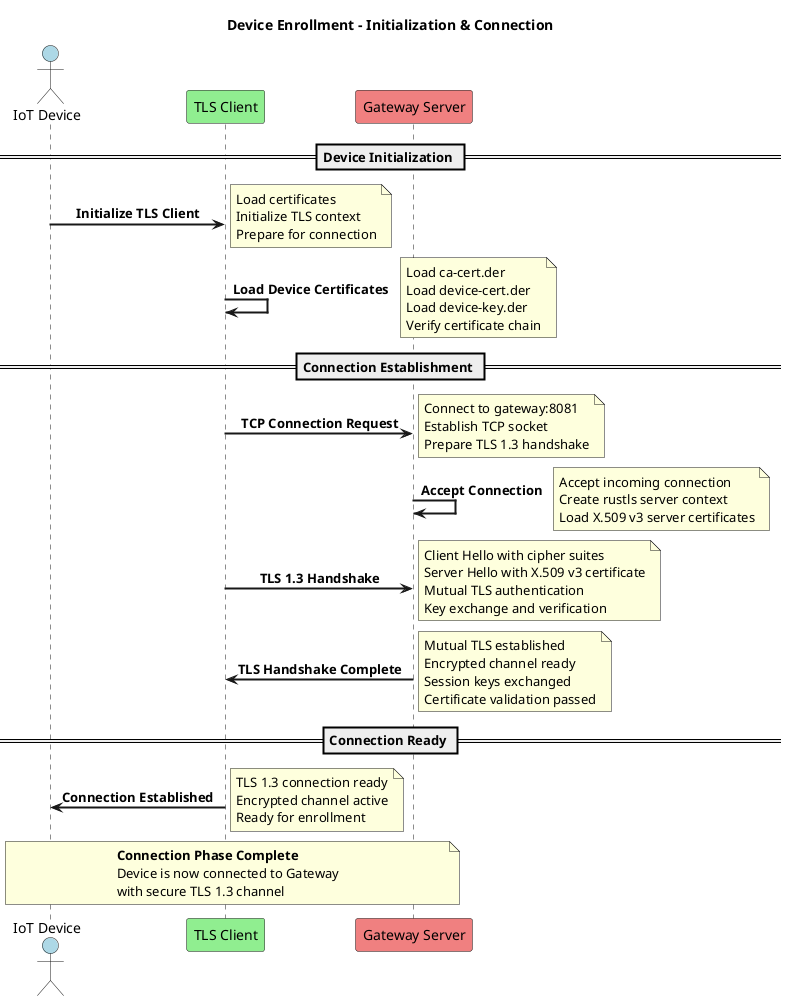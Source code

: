 ' SPDX-License-Identifier: CC-BY-4.0
' Copyright © 2025 Wasmbed contributors

@startuml
title Device Enrollment - Initialization & Connection

skinparam wrapMessageWidth 200
skinparam sequenceMessageAlign center
skinparam sequenceArrowThickness 2
skinparam sequenceLifeLineBackgroundColor #E8F4FD
skinparam sequenceActorBackgroundColor #D4E6F1
skinparam sequenceParticipantBackgroundColor #F8F9FA
skinparam direction top to bottom

actor "IoT Device" as MCU #LightBlue
participant "TLS Client" as TLS_CLIENT #LightGreen
participant "Gateway Server" as GATEWAY #LightCoral

== Device Initialization ==

MCU -> TLS_CLIENT : **Initialize TLS Client**
note right : Load certificates\nInitialize TLS context\nPrepare for connection

TLS_CLIENT -> TLS_CLIENT : **Load Device Certificates**
note right : Load ca-cert.der\nLoad device-cert.der\nLoad device-key.der\nVerify certificate chain

== Connection Establishment ==

TLS_CLIENT -> GATEWAY : **TCP Connection Request**
note right : Connect to gateway:8081\nEstablish TCP socket\nPrepare TLS 1.3 handshake

GATEWAY -> GATEWAY : **Accept Connection**
note right : Accept incoming connection\nCreate rustls server context\nLoad X.509 v3 server certificates

TLS_CLIENT -> GATEWAY : **TLS 1.3 Handshake**
note right : Client Hello with cipher suites\nServer Hello with X.509 v3 certificate\nMutual TLS authentication\nKey exchange and verification

GATEWAY -> TLS_CLIENT : **TLS Handshake Complete**
note right : Mutual TLS established\nEncrypted channel ready\nSession keys exchanged\nCertificate validation passed

== Connection Ready ==

TLS_CLIENT -> MCU : **Connection Established**
note right : TLS 1.3 connection ready\nEncrypted channel active\nReady for enrollment

note over MCU, GATEWAY
  **Connection Phase Complete**
  Device is now connected to Gateway
  with secure TLS 1.3 channel
end note

@enduml
